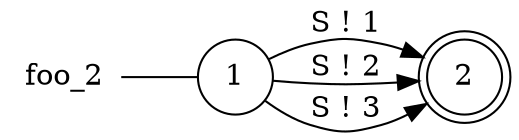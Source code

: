 digraph foo_2 {
	rankdir="LR";
	n_0 [label="foo_2", shape="plaintext"];
	n_1 [id="1", shape=circle, label="1"];
	n_0 -> n_1 [arrowhead=none];
	n_2 [id="2", shape=doublecircle, label="2"];

	n_1 -> n_2 [id="[$e|2]", label="S ! 1"];
	n_1 -> n_2 [id="[$e|4]", label="S ! 2"];
	n_1 -> n_2 [id="[$e|3]", label="S ! 3"];
}
